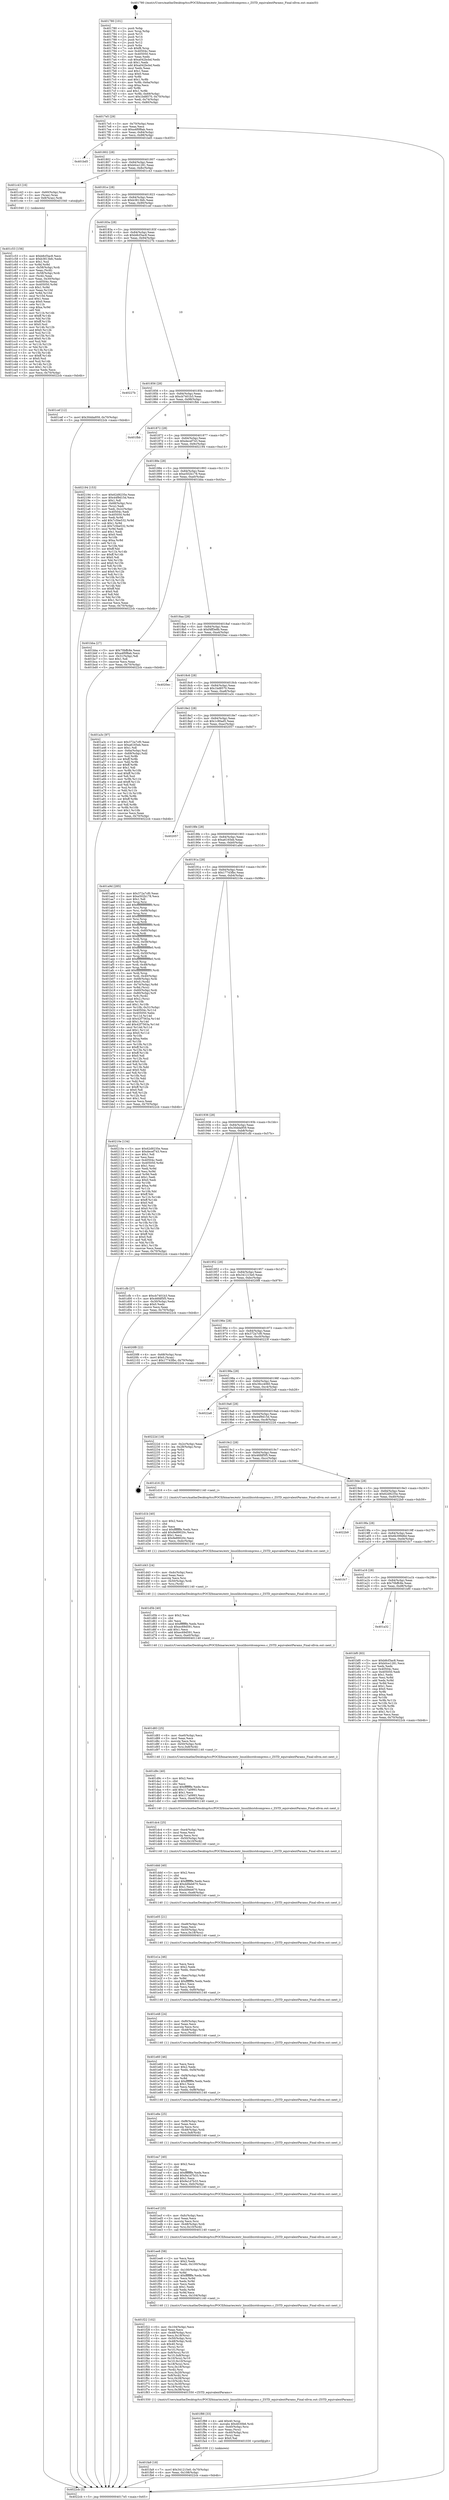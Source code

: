 digraph "0x401780" {
  label = "0x401780 (/mnt/c/Users/mathe/Desktop/tcc/POCII/binaries/extr_linuxlibzstdcompress.c_ZSTD_equivalentParams_Final-ollvm.out::main(0))"
  labelloc = "t"
  node[shape=record]

  Entry [label="",width=0.3,height=0.3,shape=circle,fillcolor=black,style=filled]
  "0x4017e5" [label="{
     0x4017e5 [29]\l
     | [instrs]\l
     &nbsp;&nbsp;0x4017e5 \<+3\>: mov -0x70(%rbp),%eax\l
     &nbsp;&nbsp;0x4017e8 \<+2\>: mov %eax,%ecx\l
     &nbsp;&nbsp;0x4017ea \<+6\>: sub $0xa4f0f8ab,%ecx\l
     &nbsp;&nbsp;0x4017f0 \<+6\>: mov %eax,-0x84(%rbp)\l
     &nbsp;&nbsp;0x4017f6 \<+6\>: mov %ecx,-0x88(%rbp)\l
     &nbsp;&nbsp;0x4017fc \<+6\>: je 0000000000401bd5 \<main+0x455\>\l
  }"]
  "0x401bd5" [label="{
     0x401bd5\l
  }", style=dashed]
  "0x401802" [label="{
     0x401802 [28]\l
     | [instrs]\l
     &nbsp;&nbsp;0x401802 \<+5\>: jmp 0000000000401807 \<main+0x87\>\l
     &nbsp;&nbsp;0x401807 \<+6\>: mov -0x84(%rbp),%eax\l
     &nbsp;&nbsp;0x40180d \<+5\>: sub $0xb0ce1281,%eax\l
     &nbsp;&nbsp;0x401812 \<+6\>: mov %eax,-0x8c(%rbp)\l
     &nbsp;&nbsp;0x401818 \<+6\>: je 0000000000401c43 \<main+0x4c3\>\l
  }"]
  Exit [label="",width=0.3,height=0.3,shape=circle,fillcolor=black,style=filled,peripheries=2]
  "0x401c43" [label="{
     0x401c43 [16]\l
     | [instrs]\l
     &nbsp;&nbsp;0x401c43 \<+4\>: mov -0x60(%rbp),%rax\l
     &nbsp;&nbsp;0x401c47 \<+3\>: mov (%rax),%rax\l
     &nbsp;&nbsp;0x401c4a \<+4\>: mov 0x8(%rax),%rdi\l
     &nbsp;&nbsp;0x401c4e \<+5\>: call 0000000000401040 \<atoi@plt\>\l
     | [calls]\l
     &nbsp;&nbsp;0x401040 \{1\} (unknown)\l
  }"]
  "0x40181e" [label="{
     0x40181e [28]\l
     | [instrs]\l
     &nbsp;&nbsp;0x40181e \<+5\>: jmp 0000000000401823 \<main+0xa3\>\l
     &nbsp;&nbsp;0x401823 \<+6\>: mov -0x84(%rbp),%eax\l
     &nbsp;&nbsp;0x401829 \<+5\>: sub $0xb3813bfc,%eax\l
     &nbsp;&nbsp;0x40182e \<+6\>: mov %eax,-0x90(%rbp)\l
     &nbsp;&nbsp;0x401834 \<+6\>: je 0000000000401cef \<main+0x56f\>\l
  }"]
  "0x401fa9" [label="{
     0x401fa9 [18]\l
     | [instrs]\l
     &nbsp;&nbsp;0x401fa9 \<+7\>: movl $0x341215e0,-0x70(%rbp)\l
     &nbsp;&nbsp;0x401fb0 \<+6\>: mov %eax,-0x108(%rbp)\l
     &nbsp;&nbsp;0x401fb6 \<+5\>: jmp 00000000004022cb \<main+0xb4b\>\l
  }"]
  "0x401cef" [label="{
     0x401cef [12]\l
     | [instrs]\l
     &nbsp;&nbsp;0x401cef \<+7\>: movl $0x30dda959,-0x70(%rbp)\l
     &nbsp;&nbsp;0x401cf6 \<+5\>: jmp 00000000004022cb \<main+0xb4b\>\l
  }"]
  "0x40183a" [label="{
     0x40183a [28]\l
     | [instrs]\l
     &nbsp;&nbsp;0x40183a \<+5\>: jmp 000000000040183f \<main+0xbf\>\l
     &nbsp;&nbsp;0x40183f \<+6\>: mov -0x84(%rbp),%eax\l
     &nbsp;&nbsp;0x401845 \<+5\>: sub $0xb8cf3ac8,%eax\l
     &nbsp;&nbsp;0x40184a \<+6\>: mov %eax,-0x94(%rbp)\l
     &nbsp;&nbsp;0x401850 \<+6\>: je 000000000040227b \<main+0xafb\>\l
  }"]
  "0x401f88" [label="{
     0x401f88 [33]\l
     | [instrs]\l
     &nbsp;&nbsp;0x401f88 \<+4\>: add $0x40,%rsp\l
     &nbsp;&nbsp;0x401f8c \<+10\>: movabs $0x4030b6,%rdi\l
     &nbsp;&nbsp;0x401f96 \<+4\>: mov -0x40(%rbp),%rsi\l
     &nbsp;&nbsp;0x401f9a \<+2\>: mov %eax,(%rsi)\l
     &nbsp;&nbsp;0x401f9c \<+4\>: mov -0x40(%rbp),%rsi\l
     &nbsp;&nbsp;0x401fa0 \<+2\>: mov (%rsi),%esi\l
     &nbsp;&nbsp;0x401fa2 \<+2\>: mov $0x0,%al\l
     &nbsp;&nbsp;0x401fa4 \<+5\>: call 0000000000401030 \<printf@plt\>\l
     | [calls]\l
     &nbsp;&nbsp;0x401030 \{1\} (unknown)\l
  }"]
  "0x40227b" [label="{
     0x40227b\l
  }", style=dashed]
  "0x401856" [label="{
     0x401856 [28]\l
     | [instrs]\l
     &nbsp;&nbsp;0x401856 \<+5\>: jmp 000000000040185b \<main+0xdb\>\l
     &nbsp;&nbsp;0x40185b \<+6\>: mov -0x84(%rbp),%eax\l
     &nbsp;&nbsp;0x401861 \<+5\>: sub $0xcb7401b3,%eax\l
     &nbsp;&nbsp;0x401866 \<+6\>: mov %eax,-0x98(%rbp)\l
     &nbsp;&nbsp;0x40186c \<+6\>: je 0000000000401fbb \<main+0x83b\>\l
  }"]
  "0x401f22" [label="{
     0x401f22 [102]\l
     | [instrs]\l
     &nbsp;&nbsp;0x401f22 \<+6\>: mov -0x104(%rbp),%ecx\l
     &nbsp;&nbsp;0x401f28 \<+3\>: imul %eax,%ecx\l
     &nbsp;&nbsp;0x401f2b \<+4\>: mov -0x48(%rbp),%rsi\l
     &nbsp;&nbsp;0x401f2f \<+3\>: mov %ecx,0x18(%rsi)\l
     &nbsp;&nbsp;0x401f32 \<+4\>: mov -0x50(%rbp),%rsi\l
     &nbsp;&nbsp;0x401f36 \<+4\>: mov -0x48(%rbp),%rdi\l
     &nbsp;&nbsp;0x401f3a \<+4\>: sub $0x40,%rsp\l
     &nbsp;&nbsp;0x401f3e \<+3\>: mov (%rsi),%r10\l
     &nbsp;&nbsp;0x401f41 \<+4\>: mov %r10,(%rsp)\l
     &nbsp;&nbsp;0x401f45 \<+4\>: mov 0x8(%rsi),%r10\l
     &nbsp;&nbsp;0x401f49 \<+5\>: mov %r10,0x8(%rsp)\l
     &nbsp;&nbsp;0x401f4e \<+4\>: mov 0x10(%rsi),%r10\l
     &nbsp;&nbsp;0x401f52 \<+5\>: mov %r10,0x10(%rsp)\l
     &nbsp;&nbsp;0x401f57 \<+4\>: mov 0x18(%rsi),%rsi\l
     &nbsp;&nbsp;0x401f5b \<+5\>: mov %rsi,0x18(%rsp)\l
     &nbsp;&nbsp;0x401f60 \<+3\>: mov (%rdi),%rsi\l
     &nbsp;&nbsp;0x401f63 \<+5\>: mov %rsi,0x20(%rsp)\l
     &nbsp;&nbsp;0x401f68 \<+4\>: mov 0x8(%rdi),%rsi\l
     &nbsp;&nbsp;0x401f6c \<+5\>: mov %rsi,0x28(%rsp)\l
     &nbsp;&nbsp;0x401f71 \<+4\>: mov 0x10(%rdi),%rsi\l
     &nbsp;&nbsp;0x401f75 \<+5\>: mov %rsi,0x30(%rsp)\l
     &nbsp;&nbsp;0x401f7a \<+4\>: mov 0x18(%rdi),%rsi\l
     &nbsp;&nbsp;0x401f7e \<+5\>: mov %rsi,0x38(%rsp)\l
     &nbsp;&nbsp;0x401f83 \<+5\>: call 0000000000401550 \<ZSTD_equivalentParams\>\l
     | [calls]\l
     &nbsp;&nbsp;0x401550 \{1\} (/mnt/c/Users/mathe/Desktop/tcc/POCII/binaries/extr_linuxlibzstdcompress.c_ZSTD_equivalentParams_Final-ollvm.out::ZSTD_equivalentParams)\l
  }"]
  "0x401fbb" [label="{
     0x401fbb\l
  }", style=dashed]
  "0x401872" [label="{
     0x401872 [28]\l
     | [instrs]\l
     &nbsp;&nbsp;0x401872 \<+5\>: jmp 0000000000401877 \<main+0xf7\>\l
     &nbsp;&nbsp;0x401877 \<+6\>: mov -0x84(%rbp),%eax\l
     &nbsp;&nbsp;0x40187d \<+5\>: sub $0xdecef743,%eax\l
     &nbsp;&nbsp;0x401882 \<+6\>: mov %eax,-0x9c(%rbp)\l
     &nbsp;&nbsp;0x401888 \<+6\>: je 0000000000402194 \<main+0xa14\>\l
  }"]
  "0x401ee8" [label="{
     0x401ee8 [58]\l
     | [instrs]\l
     &nbsp;&nbsp;0x401ee8 \<+2\>: xor %ecx,%ecx\l
     &nbsp;&nbsp;0x401eea \<+5\>: mov $0x2,%edx\l
     &nbsp;&nbsp;0x401eef \<+6\>: mov %edx,-0x100(%rbp)\l
     &nbsp;&nbsp;0x401ef5 \<+1\>: cltd\l
     &nbsp;&nbsp;0x401ef6 \<+7\>: mov -0x100(%rbp),%r8d\l
     &nbsp;&nbsp;0x401efd \<+3\>: idiv %r8d\l
     &nbsp;&nbsp;0x401f00 \<+6\>: imul $0xfffffffe,%edx,%edx\l
     &nbsp;&nbsp;0x401f06 \<+3\>: mov %ecx,%r9d\l
     &nbsp;&nbsp;0x401f09 \<+3\>: sub %edx,%r9d\l
     &nbsp;&nbsp;0x401f0c \<+2\>: mov %ecx,%edx\l
     &nbsp;&nbsp;0x401f0e \<+3\>: sub $0x1,%edx\l
     &nbsp;&nbsp;0x401f11 \<+3\>: add %edx,%r9d\l
     &nbsp;&nbsp;0x401f14 \<+3\>: sub %r9d,%ecx\l
     &nbsp;&nbsp;0x401f17 \<+6\>: mov %ecx,-0x104(%rbp)\l
     &nbsp;&nbsp;0x401f1d \<+5\>: call 0000000000401140 \<next_i\>\l
     | [calls]\l
     &nbsp;&nbsp;0x401140 \{1\} (/mnt/c/Users/mathe/Desktop/tcc/POCII/binaries/extr_linuxlibzstdcompress.c_ZSTD_equivalentParams_Final-ollvm.out::next_i)\l
  }"]
  "0x402194" [label="{
     0x402194 [153]\l
     | [instrs]\l
     &nbsp;&nbsp;0x402194 \<+5\>: mov $0x62d9235e,%eax\l
     &nbsp;&nbsp;0x402199 \<+5\>: mov $0x44f9d15d,%ecx\l
     &nbsp;&nbsp;0x40219e \<+2\>: mov $0x1,%dl\l
     &nbsp;&nbsp;0x4021a0 \<+4\>: mov -0x68(%rbp),%rsi\l
     &nbsp;&nbsp;0x4021a4 \<+2\>: mov (%rsi),%edi\l
     &nbsp;&nbsp;0x4021a6 \<+3\>: mov %edi,-0x2c(%rbp)\l
     &nbsp;&nbsp;0x4021a9 \<+7\>: mov 0x40504c,%edi\l
     &nbsp;&nbsp;0x4021b0 \<+8\>: mov 0x405050,%r8d\l
     &nbsp;&nbsp;0x4021b8 \<+3\>: mov %edi,%r9d\l
     &nbsp;&nbsp;0x4021bb \<+7\>: add $0x7c5be532,%r9d\l
     &nbsp;&nbsp;0x4021c2 \<+4\>: sub $0x1,%r9d\l
     &nbsp;&nbsp;0x4021c6 \<+7\>: sub $0x7c5be532,%r9d\l
     &nbsp;&nbsp;0x4021cd \<+4\>: imul %r9d,%edi\l
     &nbsp;&nbsp;0x4021d1 \<+3\>: and $0x1,%edi\l
     &nbsp;&nbsp;0x4021d4 \<+3\>: cmp $0x0,%edi\l
     &nbsp;&nbsp;0x4021d7 \<+4\>: sete %r10b\l
     &nbsp;&nbsp;0x4021db \<+4\>: cmp $0xa,%r8d\l
     &nbsp;&nbsp;0x4021df \<+4\>: setl %r11b\l
     &nbsp;&nbsp;0x4021e3 \<+3\>: mov %r10b,%bl\l
     &nbsp;&nbsp;0x4021e6 \<+3\>: xor $0xff,%bl\l
     &nbsp;&nbsp;0x4021e9 \<+3\>: mov %r11b,%r14b\l
     &nbsp;&nbsp;0x4021ec \<+4\>: xor $0xff,%r14b\l
     &nbsp;&nbsp;0x4021f0 \<+3\>: xor $0x0,%dl\l
     &nbsp;&nbsp;0x4021f3 \<+3\>: mov %bl,%r15b\l
     &nbsp;&nbsp;0x4021f6 \<+4\>: and $0x0,%r15b\l
     &nbsp;&nbsp;0x4021fa \<+3\>: and %dl,%r10b\l
     &nbsp;&nbsp;0x4021fd \<+3\>: mov %r14b,%r12b\l
     &nbsp;&nbsp;0x402200 \<+4\>: and $0x0,%r12b\l
     &nbsp;&nbsp;0x402204 \<+3\>: and %dl,%r11b\l
     &nbsp;&nbsp;0x402207 \<+3\>: or %r10b,%r15b\l
     &nbsp;&nbsp;0x40220a \<+3\>: or %r11b,%r12b\l
     &nbsp;&nbsp;0x40220d \<+3\>: xor %r12b,%r15b\l
     &nbsp;&nbsp;0x402210 \<+3\>: or %r14b,%bl\l
     &nbsp;&nbsp;0x402213 \<+3\>: xor $0xff,%bl\l
     &nbsp;&nbsp;0x402216 \<+3\>: or $0x0,%dl\l
     &nbsp;&nbsp;0x402219 \<+2\>: and %dl,%bl\l
     &nbsp;&nbsp;0x40221b \<+3\>: or %bl,%r15b\l
     &nbsp;&nbsp;0x40221e \<+4\>: test $0x1,%r15b\l
     &nbsp;&nbsp;0x402222 \<+3\>: cmovne %ecx,%eax\l
     &nbsp;&nbsp;0x402225 \<+3\>: mov %eax,-0x70(%rbp)\l
     &nbsp;&nbsp;0x402228 \<+5\>: jmp 00000000004022cb \<main+0xb4b\>\l
  }"]
  "0x40188e" [label="{
     0x40188e [28]\l
     | [instrs]\l
     &nbsp;&nbsp;0x40188e \<+5\>: jmp 0000000000401893 \<main+0x113\>\l
     &nbsp;&nbsp;0x401893 \<+6\>: mov -0x84(%rbp),%eax\l
     &nbsp;&nbsp;0x401899 \<+5\>: sub $0xe502b178,%eax\l
     &nbsp;&nbsp;0x40189e \<+6\>: mov %eax,-0xa0(%rbp)\l
     &nbsp;&nbsp;0x4018a4 \<+6\>: je 0000000000401bba \<main+0x43a\>\l
  }"]
  "0x401ecf" [label="{
     0x401ecf [25]\l
     | [instrs]\l
     &nbsp;&nbsp;0x401ecf \<+6\>: mov -0xfc(%rbp),%ecx\l
     &nbsp;&nbsp;0x401ed5 \<+3\>: imul %eax,%ecx\l
     &nbsp;&nbsp;0x401ed8 \<+3\>: movslq %ecx,%rsi\l
     &nbsp;&nbsp;0x401edb \<+4\>: mov -0x48(%rbp),%rdi\l
     &nbsp;&nbsp;0x401edf \<+4\>: mov %rsi,0x10(%rdi)\l
     &nbsp;&nbsp;0x401ee3 \<+5\>: call 0000000000401140 \<next_i\>\l
     | [calls]\l
     &nbsp;&nbsp;0x401140 \{1\} (/mnt/c/Users/mathe/Desktop/tcc/POCII/binaries/extr_linuxlibzstdcompress.c_ZSTD_equivalentParams_Final-ollvm.out::next_i)\l
  }"]
  "0x401bba" [label="{
     0x401bba [27]\l
     | [instrs]\l
     &nbsp;&nbsp;0x401bba \<+5\>: mov $0x70bffc8e,%eax\l
     &nbsp;&nbsp;0x401bbf \<+5\>: mov $0xa4f0f8ab,%ecx\l
     &nbsp;&nbsp;0x401bc4 \<+3\>: mov -0x31(%rbp),%dl\l
     &nbsp;&nbsp;0x401bc7 \<+3\>: test $0x1,%dl\l
     &nbsp;&nbsp;0x401bca \<+3\>: cmovne %ecx,%eax\l
     &nbsp;&nbsp;0x401bcd \<+3\>: mov %eax,-0x70(%rbp)\l
     &nbsp;&nbsp;0x401bd0 \<+5\>: jmp 00000000004022cb \<main+0xb4b\>\l
  }"]
  "0x4018aa" [label="{
     0x4018aa [28]\l
     | [instrs]\l
     &nbsp;&nbsp;0x4018aa \<+5\>: jmp 00000000004018af \<main+0x12f\>\l
     &nbsp;&nbsp;0x4018af \<+6\>: mov -0x84(%rbp),%eax\l
     &nbsp;&nbsp;0x4018b5 \<+5\>: sub $0xf4ff3e8b,%eax\l
     &nbsp;&nbsp;0x4018ba \<+6\>: mov %eax,-0xa4(%rbp)\l
     &nbsp;&nbsp;0x4018c0 \<+6\>: je 00000000004020ec \<main+0x96c\>\l
  }"]
  "0x401ea7" [label="{
     0x401ea7 [40]\l
     | [instrs]\l
     &nbsp;&nbsp;0x401ea7 \<+5\>: mov $0x2,%ecx\l
     &nbsp;&nbsp;0x401eac \<+1\>: cltd\l
     &nbsp;&nbsp;0x401ead \<+2\>: idiv %ecx\l
     &nbsp;&nbsp;0x401eaf \<+6\>: imul $0xfffffffe,%edx,%ecx\l
     &nbsp;&nbsp;0x401eb5 \<+6\>: add $0x9a1d7b33,%ecx\l
     &nbsp;&nbsp;0x401ebb \<+3\>: add $0x1,%ecx\l
     &nbsp;&nbsp;0x401ebe \<+6\>: sub $0x9a1d7b33,%ecx\l
     &nbsp;&nbsp;0x401ec4 \<+6\>: mov %ecx,-0xfc(%rbp)\l
     &nbsp;&nbsp;0x401eca \<+5\>: call 0000000000401140 \<next_i\>\l
     | [calls]\l
     &nbsp;&nbsp;0x401140 \{1\} (/mnt/c/Users/mathe/Desktop/tcc/POCII/binaries/extr_linuxlibzstdcompress.c_ZSTD_equivalentParams_Final-ollvm.out::next_i)\l
  }"]
  "0x4020ec" [label="{
     0x4020ec\l
  }", style=dashed]
  "0x4018c6" [label="{
     0x4018c6 [28]\l
     | [instrs]\l
     &nbsp;&nbsp;0x4018c6 \<+5\>: jmp 00000000004018cb \<main+0x14b\>\l
     &nbsp;&nbsp;0x4018cb \<+6\>: mov -0x84(%rbp),%eax\l
     &nbsp;&nbsp;0x4018d1 \<+5\>: sub $0x1bd8570,%eax\l
     &nbsp;&nbsp;0x4018d6 \<+6\>: mov %eax,-0xa8(%rbp)\l
     &nbsp;&nbsp;0x4018dc \<+6\>: je 0000000000401a3c \<main+0x2bc\>\l
  }"]
  "0x401e8e" [label="{
     0x401e8e [25]\l
     | [instrs]\l
     &nbsp;&nbsp;0x401e8e \<+6\>: mov -0xf8(%rbp),%ecx\l
     &nbsp;&nbsp;0x401e94 \<+3\>: imul %eax,%ecx\l
     &nbsp;&nbsp;0x401e97 \<+3\>: movslq %ecx,%rsi\l
     &nbsp;&nbsp;0x401e9a \<+4\>: mov -0x48(%rbp),%rdi\l
     &nbsp;&nbsp;0x401e9e \<+4\>: mov %rsi,0x8(%rdi)\l
     &nbsp;&nbsp;0x401ea2 \<+5\>: call 0000000000401140 \<next_i\>\l
     | [calls]\l
     &nbsp;&nbsp;0x401140 \{1\} (/mnt/c/Users/mathe/Desktop/tcc/POCII/binaries/extr_linuxlibzstdcompress.c_ZSTD_equivalentParams_Final-ollvm.out::next_i)\l
  }"]
  "0x401a3c" [label="{
     0x401a3c [97]\l
     | [instrs]\l
     &nbsp;&nbsp;0x401a3c \<+5\>: mov $0x372a7cf0,%eax\l
     &nbsp;&nbsp;0x401a41 \<+5\>: mov $0xa6165eb,%ecx\l
     &nbsp;&nbsp;0x401a46 \<+2\>: mov $0x1,%dl\l
     &nbsp;&nbsp;0x401a48 \<+4\>: mov -0x6a(%rbp),%sil\l
     &nbsp;&nbsp;0x401a4c \<+4\>: mov -0x69(%rbp),%dil\l
     &nbsp;&nbsp;0x401a50 \<+3\>: mov %sil,%r8b\l
     &nbsp;&nbsp;0x401a53 \<+4\>: xor $0xff,%r8b\l
     &nbsp;&nbsp;0x401a57 \<+3\>: mov %dil,%r9b\l
     &nbsp;&nbsp;0x401a5a \<+4\>: xor $0xff,%r9b\l
     &nbsp;&nbsp;0x401a5e \<+3\>: xor $0x1,%dl\l
     &nbsp;&nbsp;0x401a61 \<+3\>: mov %r8b,%r10b\l
     &nbsp;&nbsp;0x401a64 \<+4\>: and $0xff,%r10b\l
     &nbsp;&nbsp;0x401a68 \<+3\>: and %dl,%sil\l
     &nbsp;&nbsp;0x401a6b \<+3\>: mov %r9b,%r11b\l
     &nbsp;&nbsp;0x401a6e \<+4\>: and $0xff,%r11b\l
     &nbsp;&nbsp;0x401a72 \<+3\>: and %dl,%dil\l
     &nbsp;&nbsp;0x401a75 \<+3\>: or %sil,%r10b\l
     &nbsp;&nbsp;0x401a78 \<+3\>: or %dil,%r11b\l
     &nbsp;&nbsp;0x401a7b \<+3\>: xor %r11b,%r10b\l
     &nbsp;&nbsp;0x401a7e \<+3\>: or %r9b,%r8b\l
     &nbsp;&nbsp;0x401a81 \<+4\>: xor $0xff,%r8b\l
     &nbsp;&nbsp;0x401a85 \<+3\>: or $0x1,%dl\l
     &nbsp;&nbsp;0x401a88 \<+3\>: and %dl,%r8b\l
     &nbsp;&nbsp;0x401a8b \<+3\>: or %r8b,%r10b\l
     &nbsp;&nbsp;0x401a8e \<+4\>: test $0x1,%r10b\l
     &nbsp;&nbsp;0x401a92 \<+3\>: cmovne %ecx,%eax\l
     &nbsp;&nbsp;0x401a95 \<+3\>: mov %eax,-0x70(%rbp)\l
     &nbsp;&nbsp;0x401a98 \<+5\>: jmp 00000000004022cb \<main+0xb4b\>\l
  }"]
  "0x4018e2" [label="{
     0x4018e2 [28]\l
     | [instrs]\l
     &nbsp;&nbsp;0x4018e2 \<+5\>: jmp 00000000004018e7 \<main+0x167\>\l
     &nbsp;&nbsp;0x4018e7 \<+6\>: mov -0x84(%rbp),%eax\l
     &nbsp;&nbsp;0x4018ed \<+5\>: sub $0x1c90ad5,%eax\l
     &nbsp;&nbsp;0x4018f2 \<+6\>: mov %eax,-0xac(%rbp)\l
     &nbsp;&nbsp;0x4018f8 \<+6\>: je 0000000000402057 \<main+0x8d7\>\l
  }"]
  "0x4022cb" [label="{
     0x4022cb [5]\l
     | [instrs]\l
     &nbsp;&nbsp;0x4022cb \<+5\>: jmp 00000000004017e5 \<main+0x65\>\l
  }"]
  "0x401780" [label="{
     0x401780 [101]\l
     | [instrs]\l
     &nbsp;&nbsp;0x401780 \<+1\>: push %rbp\l
     &nbsp;&nbsp;0x401781 \<+3\>: mov %rsp,%rbp\l
     &nbsp;&nbsp;0x401784 \<+2\>: push %r15\l
     &nbsp;&nbsp;0x401786 \<+2\>: push %r14\l
     &nbsp;&nbsp;0x401788 \<+2\>: push %r13\l
     &nbsp;&nbsp;0x40178a \<+2\>: push %r12\l
     &nbsp;&nbsp;0x40178c \<+1\>: push %rbx\l
     &nbsp;&nbsp;0x40178d \<+7\>: sub $0xf8,%rsp\l
     &nbsp;&nbsp;0x401794 \<+7\>: mov 0x40504c,%eax\l
     &nbsp;&nbsp;0x40179b \<+7\>: mov 0x405050,%ecx\l
     &nbsp;&nbsp;0x4017a2 \<+2\>: mov %eax,%edx\l
     &nbsp;&nbsp;0x4017a4 \<+6\>: sub $0xa042bcbd,%edx\l
     &nbsp;&nbsp;0x4017aa \<+3\>: sub $0x1,%edx\l
     &nbsp;&nbsp;0x4017ad \<+6\>: add $0xa042bcbd,%edx\l
     &nbsp;&nbsp;0x4017b3 \<+3\>: imul %edx,%eax\l
     &nbsp;&nbsp;0x4017b6 \<+3\>: and $0x1,%eax\l
     &nbsp;&nbsp;0x4017b9 \<+3\>: cmp $0x0,%eax\l
     &nbsp;&nbsp;0x4017bc \<+4\>: sete %r8b\l
     &nbsp;&nbsp;0x4017c0 \<+4\>: and $0x1,%r8b\l
     &nbsp;&nbsp;0x4017c4 \<+4\>: mov %r8b,-0x6a(%rbp)\l
     &nbsp;&nbsp;0x4017c8 \<+3\>: cmp $0xa,%ecx\l
     &nbsp;&nbsp;0x4017cb \<+4\>: setl %r8b\l
     &nbsp;&nbsp;0x4017cf \<+4\>: and $0x1,%r8b\l
     &nbsp;&nbsp;0x4017d3 \<+4\>: mov %r8b,-0x69(%rbp)\l
     &nbsp;&nbsp;0x4017d7 \<+7\>: movl $0x1bd8570,-0x70(%rbp)\l
     &nbsp;&nbsp;0x4017de \<+3\>: mov %edi,-0x74(%rbp)\l
     &nbsp;&nbsp;0x4017e1 \<+4\>: mov %rsi,-0x80(%rbp)\l
  }"]
  "0x401e60" [label="{
     0x401e60 [46]\l
     | [instrs]\l
     &nbsp;&nbsp;0x401e60 \<+2\>: xor %ecx,%ecx\l
     &nbsp;&nbsp;0x401e62 \<+5\>: mov $0x2,%edx\l
     &nbsp;&nbsp;0x401e67 \<+6\>: mov %edx,-0xf4(%rbp)\l
     &nbsp;&nbsp;0x401e6d \<+1\>: cltd\l
     &nbsp;&nbsp;0x401e6e \<+7\>: mov -0xf4(%rbp),%r8d\l
     &nbsp;&nbsp;0x401e75 \<+3\>: idiv %r8d\l
     &nbsp;&nbsp;0x401e78 \<+6\>: imul $0xfffffffe,%edx,%edx\l
     &nbsp;&nbsp;0x401e7e \<+3\>: sub $0x1,%ecx\l
     &nbsp;&nbsp;0x401e81 \<+2\>: sub %ecx,%edx\l
     &nbsp;&nbsp;0x401e83 \<+6\>: mov %edx,-0xf8(%rbp)\l
     &nbsp;&nbsp;0x401e89 \<+5\>: call 0000000000401140 \<next_i\>\l
     | [calls]\l
     &nbsp;&nbsp;0x401140 \{1\} (/mnt/c/Users/mathe/Desktop/tcc/POCII/binaries/extr_linuxlibzstdcompress.c_ZSTD_equivalentParams_Final-ollvm.out::next_i)\l
  }"]
  "0x402057" [label="{
     0x402057\l
  }", style=dashed]
  "0x4018fe" [label="{
     0x4018fe [28]\l
     | [instrs]\l
     &nbsp;&nbsp;0x4018fe \<+5\>: jmp 0000000000401903 \<main+0x183\>\l
     &nbsp;&nbsp;0x401903 \<+6\>: mov -0x84(%rbp),%eax\l
     &nbsp;&nbsp;0x401909 \<+5\>: sub $0xa6165eb,%eax\l
     &nbsp;&nbsp;0x40190e \<+6\>: mov %eax,-0xb0(%rbp)\l
     &nbsp;&nbsp;0x401914 \<+6\>: je 0000000000401a9d \<main+0x31d\>\l
  }"]
  "0x401e48" [label="{
     0x401e48 [24]\l
     | [instrs]\l
     &nbsp;&nbsp;0x401e48 \<+6\>: mov -0xf0(%rbp),%ecx\l
     &nbsp;&nbsp;0x401e4e \<+3\>: imul %eax,%ecx\l
     &nbsp;&nbsp;0x401e51 \<+3\>: movslq %ecx,%rsi\l
     &nbsp;&nbsp;0x401e54 \<+4\>: mov -0x48(%rbp),%rdi\l
     &nbsp;&nbsp;0x401e58 \<+3\>: mov %rsi,(%rdi)\l
     &nbsp;&nbsp;0x401e5b \<+5\>: call 0000000000401140 \<next_i\>\l
     | [calls]\l
     &nbsp;&nbsp;0x401140 \{1\} (/mnt/c/Users/mathe/Desktop/tcc/POCII/binaries/extr_linuxlibzstdcompress.c_ZSTD_equivalentParams_Final-ollvm.out::next_i)\l
  }"]
  "0x401a9d" [label="{
     0x401a9d [285]\l
     | [instrs]\l
     &nbsp;&nbsp;0x401a9d \<+5\>: mov $0x372a7cf0,%eax\l
     &nbsp;&nbsp;0x401aa2 \<+5\>: mov $0xe502b178,%ecx\l
     &nbsp;&nbsp;0x401aa7 \<+2\>: mov $0x1,%dl\l
     &nbsp;&nbsp;0x401aa9 \<+3\>: mov %rsp,%rsi\l
     &nbsp;&nbsp;0x401aac \<+4\>: add $0xfffffffffffffff0,%rsi\l
     &nbsp;&nbsp;0x401ab0 \<+3\>: mov %rsi,%rsp\l
     &nbsp;&nbsp;0x401ab3 \<+4\>: mov %rsi,-0x68(%rbp)\l
     &nbsp;&nbsp;0x401ab7 \<+3\>: mov %rsp,%rsi\l
     &nbsp;&nbsp;0x401aba \<+4\>: add $0xfffffffffffffff0,%rsi\l
     &nbsp;&nbsp;0x401abe \<+3\>: mov %rsi,%rsp\l
     &nbsp;&nbsp;0x401ac1 \<+3\>: mov %rsp,%rdi\l
     &nbsp;&nbsp;0x401ac4 \<+4\>: add $0xfffffffffffffff0,%rdi\l
     &nbsp;&nbsp;0x401ac8 \<+3\>: mov %rdi,%rsp\l
     &nbsp;&nbsp;0x401acb \<+4\>: mov %rdi,-0x60(%rbp)\l
     &nbsp;&nbsp;0x401acf \<+3\>: mov %rsp,%rdi\l
     &nbsp;&nbsp;0x401ad2 \<+4\>: add $0xfffffffffffffff0,%rdi\l
     &nbsp;&nbsp;0x401ad6 \<+3\>: mov %rdi,%rsp\l
     &nbsp;&nbsp;0x401ad9 \<+4\>: mov %rdi,-0x58(%rbp)\l
     &nbsp;&nbsp;0x401add \<+3\>: mov %rsp,%rdi\l
     &nbsp;&nbsp;0x401ae0 \<+4\>: add $0xffffffffffffffe0,%rdi\l
     &nbsp;&nbsp;0x401ae4 \<+3\>: mov %rdi,%rsp\l
     &nbsp;&nbsp;0x401ae7 \<+4\>: mov %rdi,-0x50(%rbp)\l
     &nbsp;&nbsp;0x401aeb \<+3\>: mov %rsp,%rdi\l
     &nbsp;&nbsp;0x401aee \<+4\>: add $0xffffffffffffffe0,%rdi\l
     &nbsp;&nbsp;0x401af2 \<+3\>: mov %rdi,%rsp\l
     &nbsp;&nbsp;0x401af5 \<+4\>: mov %rdi,-0x48(%rbp)\l
     &nbsp;&nbsp;0x401af9 \<+3\>: mov %rsp,%rdi\l
     &nbsp;&nbsp;0x401afc \<+4\>: add $0xfffffffffffffff0,%rdi\l
     &nbsp;&nbsp;0x401b00 \<+3\>: mov %rdi,%rsp\l
     &nbsp;&nbsp;0x401b03 \<+4\>: mov %rdi,-0x40(%rbp)\l
     &nbsp;&nbsp;0x401b07 \<+4\>: mov -0x68(%rbp),%rdi\l
     &nbsp;&nbsp;0x401b0b \<+6\>: movl $0x0,(%rdi)\l
     &nbsp;&nbsp;0x401b11 \<+4\>: mov -0x74(%rbp),%r8d\l
     &nbsp;&nbsp;0x401b15 \<+3\>: mov %r8d,(%rsi)\l
     &nbsp;&nbsp;0x401b18 \<+4\>: mov -0x60(%rbp),%rdi\l
     &nbsp;&nbsp;0x401b1c \<+4\>: mov -0x80(%rbp),%r9\l
     &nbsp;&nbsp;0x401b20 \<+3\>: mov %r9,(%rdi)\l
     &nbsp;&nbsp;0x401b23 \<+3\>: cmpl $0x2,(%rsi)\l
     &nbsp;&nbsp;0x401b26 \<+4\>: setne %r10b\l
     &nbsp;&nbsp;0x401b2a \<+4\>: and $0x1,%r10b\l
     &nbsp;&nbsp;0x401b2e \<+4\>: mov %r10b,-0x31(%rbp)\l
     &nbsp;&nbsp;0x401b32 \<+8\>: mov 0x40504c,%r11d\l
     &nbsp;&nbsp;0x401b3a \<+7\>: mov 0x405050,%ebx\l
     &nbsp;&nbsp;0x401b41 \<+3\>: mov %r11d,%r14d\l
     &nbsp;&nbsp;0x401b44 \<+7\>: sub $0x42f7563a,%r14d\l
     &nbsp;&nbsp;0x401b4b \<+4\>: sub $0x1,%r14d\l
     &nbsp;&nbsp;0x401b4f \<+7\>: add $0x42f7563a,%r14d\l
     &nbsp;&nbsp;0x401b56 \<+4\>: imul %r14d,%r11d\l
     &nbsp;&nbsp;0x401b5a \<+4\>: and $0x1,%r11d\l
     &nbsp;&nbsp;0x401b5e \<+4\>: cmp $0x0,%r11d\l
     &nbsp;&nbsp;0x401b62 \<+4\>: sete %r10b\l
     &nbsp;&nbsp;0x401b66 \<+3\>: cmp $0xa,%ebx\l
     &nbsp;&nbsp;0x401b69 \<+4\>: setl %r15b\l
     &nbsp;&nbsp;0x401b6d \<+3\>: mov %r10b,%r12b\l
     &nbsp;&nbsp;0x401b70 \<+4\>: xor $0xff,%r12b\l
     &nbsp;&nbsp;0x401b74 \<+3\>: mov %r15b,%r13b\l
     &nbsp;&nbsp;0x401b77 \<+4\>: xor $0xff,%r13b\l
     &nbsp;&nbsp;0x401b7b \<+3\>: xor $0x0,%dl\l
     &nbsp;&nbsp;0x401b7e \<+3\>: mov %r12b,%sil\l
     &nbsp;&nbsp;0x401b81 \<+4\>: and $0x0,%sil\l
     &nbsp;&nbsp;0x401b85 \<+3\>: and %dl,%r10b\l
     &nbsp;&nbsp;0x401b88 \<+3\>: mov %r13b,%dil\l
     &nbsp;&nbsp;0x401b8b \<+4\>: and $0x0,%dil\l
     &nbsp;&nbsp;0x401b8f \<+3\>: and %dl,%r15b\l
     &nbsp;&nbsp;0x401b92 \<+3\>: or %r10b,%sil\l
     &nbsp;&nbsp;0x401b95 \<+3\>: or %r15b,%dil\l
     &nbsp;&nbsp;0x401b98 \<+3\>: xor %dil,%sil\l
     &nbsp;&nbsp;0x401b9b \<+3\>: or %r13b,%r12b\l
     &nbsp;&nbsp;0x401b9e \<+4\>: xor $0xff,%r12b\l
     &nbsp;&nbsp;0x401ba2 \<+3\>: or $0x0,%dl\l
     &nbsp;&nbsp;0x401ba5 \<+3\>: and %dl,%r12b\l
     &nbsp;&nbsp;0x401ba8 \<+3\>: or %r12b,%sil\l
     &nbsp;&nbsp;0x401bab \<+4\>: test $0x1,%sil\l
     &nbsp;&nbsp;0x401baf \<+3\>: cmovne %ecx,%eax\l
     &nbsp;&nbsp;0x401bb2 \<+3\>: mov %eax,-0x70(%rbp)\l
     &nbsp;&nbsp;0x401bb5 \<+5\>: jmp 00000000004022cb \<main+0xb4b\>\l
  }"]
  "0x40191a" [label="{
     0x40191a [28]\l
     | [instrs]\l
     &nbsp;&nbsp;0x40191a \<+5\>: jmp 000000000040191f \<main+0x19f\>\l
     &nbsp;&nbsp;0x40191f \<+6\>: mov -0x84(%rbp),%eax\l
     &nbsp;&nbsp;0x401925 \<+5\>: sub $0x17743fbc,%eax\l
     &nbsp;&nbsp;0x40192a \<+6\>: mov %eax,-0xb4(%rbp)\l
     &nbsp;&nbsp;0x401930 \<+6\>: je 000000000040210e \<main+0x98e\>\l
  }"]
  "0x401e1a" [label="{
     0x401e1a [46]\l
     | [instrs]\l
     &nbsp;&nbsp;0x401e1a \<+2\>: xor %ecx,%ecx\l
     &nbsp;&nbsp;0x401e1c \<+5\>: mov $0x2,%edx\l
     &nbsp;&nbsp;0x401e21 \<+6\>: mov %edx,-0xec(%rbp)\l
     &nbsp;&nbsp;0x401e27 \<+1\>: cltd\l
     &nbsp;&nbsp;0x401e28 \<+7\>: mov -0xec(%rbp),%r8d\l
     &nbsp;&nbsp;0x401e2f \<+3\>: idiv %r8d\l
     &nbsp;&nbsp;0x401e32 \<+6\>: imul $0xfffffffe,%edx,%edx\l
     &nbsp;&nbsp;0x401e38 \<+3\>: sub $0x1,%ecx\l
     &nbsp;&nbsp;0x401e3b \<+2\>: sub %ecx,%edx\l
     &nbsp;&nbsp;0x401e3d \<+6\>: mov %edx,-0xf0(%rbp)\l
     &nbsp;&nbsp;0x401e43 \<+5\>: call 0000000000401140 \<next_i\>\l
     | [calls]\l
     &nbsp;&nbsp;0x401140 \{1\} (/mnt/c/Users/mathe/Desktop/tcc/POCII/binaries/extr_linuxlibzstdcompress.c_ZSTD_equivalentParams_Final-ollvm.out::next_i)\l
  }"]
  "0x401e05" [label="{
     0x401e05 [21]\l
     | [instrs]\l
     &nbsp;&nbsp;0x401e05 \<+6\>: mov -0xe8(%rbp),%ecx\l
     &nbsp;&nbsp;0x401e0b \<+3\>: imul %eax,%ecx\l
     &nbsp;&nbsp;0x401e0e \<+4\>: mov -0x50(%rbp),%rsi\l
     &nbsp;&nbsp;0x401e12 \<+3\>: mov %ecx,0x18(%rsi)\l
     &nbsp;&nbsp;0x401e15 \<+5\>: call 0000000000401140 \<next_i\>\l
     | [calls]\l
     &nbsp;&nbsp;0x401140 \{1\} (/mnt/c/Users/mathe/Desktop/tcc/POCII/binaries/extr_linuxlibzstdcompress.c_ZSTD_equivalentParams_Final-ollvm.out::next_i)\l
  }"]
  "0x40210e" [label="{
     0x40210e [134]\l
     | [instrs]\l
     &nbsp;&nbsp;0x40210e \<+5\>: mov $0x62d9235e,%eax\l
     &nbsp;&nbsp;0x402113 \<+5\>: mov $0xdecef743,%ecx\l
     &nbsp;&nbsp;0x402118 \<+2\>: mov $0x1,%dl\l
     &nbsp;&nbsp;0x40211a \<+2\>: xor %esi,%esi\l
     &nbsp;&nbsp;0x40211c \<+7\>: mov 0x40504c,%edi\l
     &nbsp;&nbsp;0x402123 \<+8\>: mov 0x405050,%r8d\l
     &nbsp;&nbsp;0x40212b \<+3\>: sub $0x1,%esi\l
     &nbsp;&nbsp;0x40212e \<+3\>: mov %edi,%r9d\l
     &nbsp;&nbsp;0x402131 \<+3\>: add %esi,%r9d\l
     &nbsp;&nbsp;0x402134 \<+4\>: imul %r9d,%edi\l
     &nbsp;&nbsp;0x402138 \<+3\>: and $0x1,%edi\l
     &nbsp;&nbsp;0x40213b \<+3\>: cmp $0x0,%edi\l
     &nbsp;&nbsp;0x40213e \<+4\>: sete %r10b\l
     &nbsp;&nbsp;0x402142 \<+4\>: cmp $0xa,%r8d\l
     &nbsp;&nbsp;0x402146 \<+4\>: setl %r11b\l
     &nbsp;&nbsp;0x40214a \<+3\>: mov %r10b,%bl\l
     &nbsp;&nbsp;0x40214d \<+3\>: xor $0xff,%bl\l
     &nbsp;&nbsp;0x402150 \<+3\>: mov %r11b,%r14b\l
     &nbsp;&nbsp;0x402153 \<+4\>: xor $0xff,%r14b\l
     &nbsp;&nbsp;0x402157 \<+3\>: xor $0x0,%dl\l
     &nbsp;&nbsp;0x40215a \<+3\>: mov %bl,%r15b\l
     &nbsp;&nbsp;0x40215d \<+4\>: and $0x0,%r15b\l
     &nbsp;&nbsp;0x402161 \<+3\>: and %dl,%r10b\l
     &nbsp;&nbsp;0x402164 \<+3\>: mov %r14b,%r12b\l
     &nbsp;&nbsp;0x402167 \<+4\>: and $0x0,%r12b\l
     &nbsp;&nbsp;0x40216b \<+3\>: and %dl,%r11b\l
     &nbsp;&nbsp;0x40216e \<+3\>: or %r10b,%r15b\l
     &nbsp;&nbsp;0x402171 \<+3\>: or %r11b,%r12b\l
     &nbsp;&nbsp;0x402174 \<+3\>: xor %r12b,%r15b\l
     &nbsp;&nbsp;0x402177 \<+3\>: or %r14b,%bl\l
     &nbsp;&nbsp;0x40217a \<+3\>: xor $0xff,%bl\l
     &nbsp;&nbsp;0x40217d \<+3\>: or $0x0,%dl\l
     &nbsp;&nbsp;0x402180 \<+2\>: and %dl,%bl\l
     &nbsp;&nbsp;0x402182 \<+3\>: or %bl,%r15b\l
     &nbsp;&nbsp;0x402185 \<+4\>: test $0x1,%r15b\l
     &nbsp;&nbsp;0x402189 \<+3\>: cmovne %ecx,%eax\l
     &nbsp;&nbsp;0x40218c \<+3\>: mov %eax,-0x70(%rbp)\l
     &nbsp;&nbsp;0x40218f \<+5\>: jmp 00000000004022cb \<main+0xb4b\>\l
  }"]
  "0x401936" [label="{
     0x401936 [28]\l
     | [instrs]\l
     &nbsp;&nbsp;0x401936 \<+5\>: jmp 000000000040193b \<main+0x1bb\>\l
     &nbsp;&nbsp;0x40193b \<+6\>: mov -0x84(%rbp),%eax\l
     &nbsp;&nbsp;0x401941 \<+5\>: sub $0x30dda959,%eax\l
     &nbsp;&nbsp;0x401946 \<+6\>: mov %eax,-0xb8(%rbp)\l
     &nbsp;&nbsp;0x40194c \<+6\>: je 0000000000401cfb \<main+0x57b\>\l
  }"]
  "0x401ddd" [label="{
     0x401ddd [40]\l
     | [instrs]\l
     &nbsp;&nbsp;0x401ddd \<+5\>: mov $0x2,%ecx\l
     &nbsp;&nbsp;0x401de2 \<+1\>: cltd\l
     &nbsp;&nbsp;0x401de3 \<+2\>: idiv %ecx\l
     &nbsp;&nbsp;0x401de5 \<+6\>: imul $0xfffffffe,%edx,%ecx\l
     &nbsp;&nbsp;0x401deb \<+6\>: add $0xdd9eb670,%ecx\l
     &nbsp;&nbsp;0x401df1 \<+3\>: add $0x1,%ecx\l
     &nbsp;&nbsp;0x401df4 \<+6\>: sub $0xdd9eb670,%ecx\l
     &nbsp;&nbsp;0x401dfa \<+6\>: mov %ecx,-0xe8(%rbp)\l
     &nbsp;&nbsp;0x401e00 \<+5\>: call 0000000000401140 \<next_i\>\l
     | [calls]\l
     &nbsp;&nbsp;0x401140 \{1\} (/mnt/c/Users/mathe/Desktop/tcc/POCII/binaries/extr_linuxlibzstdcompress.c_ZSTD_equivalentParams_Final-ollvm.out::next_i)\l
  }"]
  "0x401cfb" [label="{
     0x401cfb [27]\l
     | [instrs]\l
     &nbsp;&nbsp;0x401cfb \<+5\>: mov $0xcb7401b3,%eax\l
     &nbsp;&nbsp;0x401d00 \<+5\>: mov $0x46fdf5f5,%ecx\l
     &nbsp;&nbsp;0x401d05 \<+3\>: mov -0x30(%rbp),%edx\l
     &nbsp;&nbsp;0x401d08 \<+3\>: cmp $0x0,%edx\l
     &nbsp;&nbsp;0x401d0b \<+3\>: cmove %ecx,%eax\l
     &nbsp;&nbsp;0x401d0e \<+3\>: mov %eax,-0x70(%rbp)\l
     &nbsp;&nbsp;0x401d11 \<+5\>: jmp 00000000004022cb \<main+0xb4b\>\l
  }"]
  "0x401952" [label="{
     0x401952 [28]\l
     | [instrs]\l
     &nbsp;&nbsp;0x401952 \<+5\>: jmp 0000000000401957 \<main+0x1d7\>\l
     &nbsp;&nbsp;0x401957 \<+6\>: mov -0x84(%rbp),%eax\l
     &nbsp;&nbsp;0x40195d \<+5\>: sub $0x341215e0,%eax\l
     &nbsp;&nbsp;0x401962 \<+6\>: mov %eax,-0xbc(%rbp)\l
     &nbsp;&nbsp;0x401968 \<+6\>: je 00000000004020f8 \<main+0x978\>\l
  }"]
  "0x401dc4" [label="{
     0x401dc4 [25]\l
     | [instrs]\l
     &nbsp;&nbsp;0x401dc4 \<+6\>: mov -0xe4(%rbp),%ecx\l
     &nbsp;&nbsp;0x401dca \<+3\>: imul %eax,%ecx\l
     &nbsp;&nbsp;0x401dcd \<+3\>: movslq %ecx,%rsi\l
     &nbsp;&nbsp;0x401dd0 \<+4\>: mov -0x50(%rbp),%rdi\l
     &nbsp;&nbsp;0x401dd4 \<+4\>: mov %rsi,0x10(%rdi)\l
     &nbsp;&nbsp;0x401dd8 \<+5\>: call 0000000000401140 \<next_i\>\l
     | [calls]\l
     &nbsp;&nbsp;0x401140 \{1\} (/mnt/c/Users/mathe/Desktop/tcc/POCII/binaries/extr_linuxlibzstdcompress.c_ZSTD_equivalentParams_Final-ollvm.out::next_i)\l
  }"]
  "0x4020f8" [label="{
     0x4020f8 [22]\l
     | [instrs]\l
     &nbsp;&nbsp;0x4020f8 \<+4\>: mov -0x68(%rbp),%rax\l
     &nbsp;&nbsp;0x4020fc \<+6\>: movl $0x0,(%rax)\l
     &nbsp;&nbsp;0x402102 \<+7\>: movl $0x17743fbc,-0x70(%rbp)\l
     &nbsp;&nbsp;0x402109 \<+5\>: jmp 00000000004022cb \<main+0xb4b\>\l
  }"]
  "0x40196e" [label="{
     0x40196e [28]\l
     | [instrs]\l
     &nbsp;&nbsp;0x40196e \<+5\>: jmp 0000000000401973 \<main+0x1f3\>\l
     &nbsp;&nbsp;0x401973 \<+6\>: mov -0x84(%rbp),%eax\l
     &nbsp;&nbsp;0x401979 \<+5\>: sub $0x372a7cf0,%eax\l
     &nbsp;&nbsp;0x40197e \<+6\>: mov %eax,-0xc0(%rbp)\l
     &nbsp;&nbsp;0x401984 \<+6\>: je 000000000040223f \<main+0xabf\>\l
  }"]
  "0x401d9c" [label="{
     0x401d9c [40]\l
     | [instrs]\l
     &nbsp;&nbsp;0x401d9c \<+5\>: mov $0x2,%ecx\l
     &nbsp;&nbsp;0x401da1 \<+1\>: cltd\l
     &nbsp;&nbsp;0x401da2 \<+2\>: idiv %ecx\l
     &nbsp;&nbsp;0x401da4 \<+6\>: imul $0xfffffffe,%edx,%ecx\l
     &nbsp;&nbsp;0x401daa \<+6\>: add $0x117a0993,%ecx\l
     &nbsp;&nbsp;0x401db0 \<+3\>: add $0x1,%ecx\l
     &nbsp;&nbsp;0x401db3 \<+6\>: sub $0x117a0993,%ecx\l
     &nbsp;&nbsp;0x401db9 \<+6\>: mov %ecx,-0xe4(%rbp)\l
     &nbsp;&nbsp;0x401dbf \<+5\>: call 0000000000401140 \<next_i\>\l
     | [calls]\l
     &nbsp;&nbsp;0x401140 \{1\} (/mnt/c/Users/mathe/Desktop/tcc/POCII/binaries/extr_linuxlibzstdcompress.c_ZSTD_equivalentParams_Final-ollvm.out::next_i)\l
  }"]
  "0x40223f" [label="{
     0x40223f\l
  }", style=dashed]
  "0x40198a" [label="{
     0x40198a [28]\l
     | [instrs]\l
     &nbsp;&nbsp;0x40198a \<+5\>: jmp 000000000040198f \<main+0x20f\>\l
     &nbsp;&nbsp;0x40198f \<+6\>: mov -0x84(%rbp),%eax\l
     &nbsp;&nbsp;0x401995 \<+5\>: sub $0x39cc4060,%eax\l
     &nbsp;&nbsp;0x40199a \<+6\>: mov %eax,-0xc4(%rbp)\l
     &nbsp;&nbsp;0x4019a0 \<+6\>: je 00000000004022a8 \<main+0xb28\>\l
  }"]
  "0x401d83" [label="{
     0x401d83 [25]\l
     | [instrs]\l
     &nbsp;&nbsp;0x401d83 \<+6\>: mov -0xe0(%rbp),%ecx\l
     &nbsp;&nbsp;0x401d89 \<+3\>: imul %eax,%ecx\l
     &nbsp;&nbsp;0x401d8c \<+3\>: movslq %ecx,%rsi\l
     &nbsp;&nbsp;0x401d8f \<+4\>: mov -0x50(%rbp),%rdi\l
     &nbsp;&nbsp;0x401d93 \<+4\>: mov %rsi,0x8(%rdi)\l
     &nbsp;&nbsp;0x401d97 \<+5\>: call 0000000000401140 \<next_i\>\l
     | [calls]\l
     &nbsp;&nbsp;0x401140 \{1\} (/mnt/c/Users/mathe/Desktop/tcc/POCII/binaries/extr_linuxlibzstdcompress.c_ZSTD_equivalentParams_Final-ollvm.out::next_i)\l
  }"]
  "0x4022a8" [label="{
     0x4022a8\l
  }", style=dashed]
  "0x4019a6" [label="{
     0x4019a6 [28]\l
     | [instrs]\l
     &nbsp;&nbsp;0x4019a6 \<+5\>: jmp 00000000004019ab \<main+0x22b\>\l
     &nbsp;&nbsp;0x4019ab \<+6\>: mov -0x84(%rbp),%eax\l
     &nbsp;&nbsp;0x4019b1 \<+5\>: sub $0x44f9d15d,%eax\l
     &nbsp;&nbsp;0x4019b6 \<+6\>: mov %eax,-0xc8(%rbp)\l
     &nbsp;&nbsp;0x4019bc \<+6\>: je 000000000040222d \<main+0xaad\>\l
  }"]
  "0x401d5b" [label="{
     0x401d5b [40]\l
     | [instrs]\l
     &nbsp;&nbsp;0x401d5b \<+5\>: mov $0x2,%ecx\l
     &nbsp;&nbsp;0x401d60 \<+1\>: cltd\l
     &nbsp;&nbsp;0x401d61 \<+2\>: idiv %ecx\l
     &nbsp;&nbsp;0x401d63 \<+6\>: imul $0xfffffffe,%edx,%ecx\l
     &nbsp;&nbsp;0x401d69 \<+6\>: sub $0xec69d591,%ecx\l
     &nbsp;&nbsp;0x401d6f \<+3\>: add $0x1,%ecx\l
     &nbsp;&nbsp;0x401d72 \<+6\>: add $0xec69d591,%ecx\l
     &nbsp;&nbsp;0x401d78 \<+6\>: mov %ecx,-0xe0(%rbp)\l
     &nbsp;&nbsp;0x401d7e \<+5\>: call 0000000000401140 \<next_i\>\l
     | [calls]\l
     &nbsp;&nbsp;0x401140 \{1\} (/mnt/c/Users/mathe/Desktop/tcc/POCII/binaries/extr_linuxlibzstdcompress.c_ZSTD_equivalentParams_Final-ollvm.out::next_i)\l
  }"]
  "0x40222d" [label="{
     0x40222d [18]\l
     | [instrs]\l
     &nbsp;&nbsp;0x40222d \<+3\>: mov -0x2c(%rbp),%eax\l
     &nbsp;&nbsp;0x402230 \<+4\>: lea -0x28(%rbp),%rsp\l
     &nbsp;&nbsp;0x402234 \<+1\>: pop %rbx\l
     &nbsp;&nbsp;0x402235 \<+2\>: pop %r12\l
     &nbsp;&nbsp;0x402237 \<+2\>: pop %r13\l
     &nbsp;&nbsp;0x402239 \<+2\>: pop %r14\l
     &nbsp;&nbsp;0x40223b \<+2\>: pop %r15\l
     &nbsp;&nbsp;0x40223d \<+1\>: pop %rbp\l
     &nbsp;&nbsp;0x40223e \<+1\>: ret\l
  }"]
  "0x4019c2" [label="{
     0x4019c2 [28]\l
     | [instrs]\l
     &nbsp;&nbsp;0x4019c2 \<+5\>: jmp 00000000004019c7 \<main+0x247\>\l
     &nbsp;&nbsp;0x4019c7 \<+6\>: mov -0x84(%rbp),%eax\l
     &nbsp;&nbsp;0x4019cd \<+5\>: sub $0x46fdf5f5,%eax\l
     &nbsp;&nbsp;0x4019d2 \<+6\>: mov %eax,-0xcc(%rbp)\l
     &nbsp;&nbsp;0x4019d8 \<+6\>: je 0000000000401d16 \<main+0x596\>\l
  }"]
  "0x401d43" [label="{
     0x401d43 [24]\l
     | [instrs]\l
     &nbsp;&nbsp;0x401d43 \<+6\>: mov -0xdc(%rbp),%ecx\l
     &nbsp;&nbsp;0x401d49 \<+3\>: imul %eax,%ecx\l
     &nbsp;&nbsp;0x401d4c \<+3\>: movslq %ecx,%rsi\l
     &nbsp;&nbsp;0x401d4f \<+4\>: mov -0x50(%rbp),%rdi\l
     &nbsp;&nbsp;0x401d53 \<+3\>: mov %rsi,(%rdi)\l
     &nbsp;&nbsp;0x401d56 \<+5\>: call 0000000000401140 \<next_i\>\l
     | [calls]\l
     &nbsp;&nbsp;0x401140 \{1\} (/mnt/c/Users/mathe/Desktop/tcc/POCII/binaries/extr_linuxlibzstdcompress.c_ZSTD_equivalentParams_Final-ollvm.out::next_i)\l
  }"]
  "0x401d16" [label="{
     0x401d16 [5]\l
     | [instrs]\l
     &nbsp;&nbsp;0x401d16 \<+5\>: call 0000000000401140 \<next_i\>\l
     | [calls]\l
     &nbsp;&nbsp;0x401140 \{1\} (/mnt/c/Users/mathe/Desktop/tcc/POCII/binaries/extr_linuxlibzstdcompress.c_ZSTD_equivalentParams_Final-ollvm.out::next_i)\l
  }"]
  "0x4019de" [label="{
     0x4019de [28]\l
     | [instrs]\l
     &nbsp;&nbsp;0x4019de \<+5\>: jmp 00000000004019e3 \<main+0x263\>\l
     &nbsp;&nbsp;0x4019e3 \<+6\>: mov -0x84(%rbp),%eax\l
     &nbsp;&nbsp;0x4019e9 \<+5\>: sub $0x62d9235e,%eax\l
     &nbsp;&nbsp;0x4019ee \<+6\>: mov %eax,-0xd0(%rbp)\l
     &nbsp;&nbsp;0x4019f4 \<+6\>: je 00000000004022b9 \<main+0xb39\>\l
  }"]
  "0x401d1b" [label="{
     0x401d1b [40]\l
     | [instrs]\l
     &nbsp;&nbsp;0x401d1b \<+5\>: mov $0x2,%ecx\l
     &nbsp;&nbsp;0x401d20 \<+1\>: cltd\l
     &nbsp;&nbsp;0x401d21 \<+2\>: idiv %ecx\l
     &nbsp;&nbsp;0x401d23 \<+6\>: imul $0xfffffffe,%edx,%ecx\l
     &nbsp;&nbsp;0x401d29 \<+6\>: add $0x9e89020c,%ecx\l
     &nbsp;&nbsp;0x401d2f \<+3\>: add $0x1,%ecx\l
     &nbsp;&nbsp;0x401d32 \<+6\>: sub $0x9e89020c,%ecx\l
     &nbsp;&nbsp;0x401d38 \<+6\>: mov %ecx,-0xdc(%rbp)\l
     &nbsp;&nbsp;0x401d3e \<+5\>: call 0000000000401140 \<next_i\>\l
     | [calls]\l
     &nbsp;&nbsp;0x401140 \{1\} (/mnt/c/Users/mathe/Desktop/tcc/POCII/binaries/extr_linuxlibzstdcompress.c_ZSTD_equivalentParams_Final-ollvm.out::next_i)\l
  }"]
  "0x4022b9" [label="{
     0x4022b9\l
  }", style=dashed]
  "0x4019fa" [label="{
     0x4019fa [28]\l
     | [instrs]\l
     &nbsp;&nbsp;0x4019fa \<+5\>: jmp 00000000004019ff \<main+0x27f\>\l
     &nbsp;&nbsp;0x4019ff \<+6\>: mov -0x84(%rbp),%eax\l
     &nbsp;&nbsp;0x401a05 \<+5\>: sub $0x6b399d6d,%eax\l
     &nbsp;&nbsp;0x401a0a \<+6\>: mov %eax,-0xd4(%rbp)\l
     &nbsp;&nbsp;0x401a10 \<+6\>: je 0000000000401fc7 \<main+0x847\>\l
  }"]
  "0x401c53" [label="{
     0x401c53 [156]\l
     | [instrs]\l
     &nbsp;&nbsp;0x401c53 \<+5\>: mov $0xb8cf3ac8,%ecx\l
     &nbsp;&nbsp;0x401c58 \<+5\>: mov $0xb3813bfc,%edx\l
     &nbsp;&nbsp;0x401c5d \<+3\>: mov $0x1,%sil\l
     &nbsp;&nbsp;0x401c60 \<+3\>: xor %r8d,%r8d\l
     &nbsp;&nbsp;0x401c63 \<+4\>: mov -0x58(%rbp),%rdi\l
     &nbsp;&nbsp;0x401c67 \<+2\>: mov %eax,(%rdi)\l
     &nbsp;&nbsp;0x401c69 \<+4\>: mov -0x58(%rbp),%rdi\l
     &nbsp;&nbsp;0x401c6d \<+2\>: mov (%rdi),%eax\l
     &nbsp;&nbsp;0x401c6f \<+3\>: mov %eax,-0x30(%rbp)\l
     &nbsp;&nbsp;0x401c72 \<+7\>: mov 0x40504c,%eax\l
     &nbsp;&nbsp;0x401c79 \<+8\>: mov 0x405050,%r9d\l
     &nbsp;&nbsp;0x401c81 \<+4\>: sub $0x1,%r8d\l
     &nbsp;&nbsp;0x401c85 \<+3\>: mov %eax,%r10d\l
     &nbsp;&nbsp;0x401c88 \<+3\>: add %r8d,%r10d\l
     &nbsp;&nbsp;0x401c8b \<+4\>: imul %r10d,%eax\l
     &nbsp;&nbsp;0x401c8f \<+3\>: and $0x1,%eax\l
     &nbsp;&nbsp;0x401c92 \<+3\>: cmp $0x0,%eax\l
     &nbsp;&nbsp;0x401c95 \<+4\>: sete %r11b\l
     &nbsp;&nbsp;0x401c99 \<+4\>: cmp $0xa,%r9d\l
     &nbsp;&nbsp;0x401c9d \<+3\>: setl %bl\l
     &nbsp;&nbsp;0x401ca0 \<+3\>: mov %r11b,%r14b\l
     &nbsp;&nbsp;0x401ca3 \<+4\>: xor $0xff,%r14b\l
     &nbsp;&nbsp;0x401ca7 \<+3\>: mov %bl,%r15b\l
     &nbsp;&nbsp;0x401caa \<+4\>: xor $0xff,%r15b\l
     &nbsp;&nbsp;0x401cae \<+4\>: xor $0x0,%sil\l
     &nbsp;&nbsp;0x401cb2 \<+3\>: mov %r14b,%r12b\l
     &nbsp;&nbsp;0x401cb5 \<+4\>: and $0x0,%r12b\l
     &nbsp;&nbsp;0x401cb9 \<+3\>: and %sil,%r11b\l
     &nbsp;&nbsp;0x401cbc \<+3\>: mov %r15b,%r13b\l
     &nbsp;&nbsp;0x401cbf \<+4\>: and $0x0,%r13b\l
     &nbsp;&nbsp;0x401cc3 \<+3\>: and %sil,%bl\l
     &nbsp;&nbsp;0x401cc6 \<+3\>: or %r11b,%r12b\l
     &nbsp;&nbsp;0x401cc9 \<+3\>: or %bl,%r13b\l
     &nbsp;&nbsp;0x401ccc \<+3\>: xor %r13b,%r12b\l
     &nbsp;&nbsp;0x401ccf \<+3\>: or %r15b,%r14b\l
     &nbsp;&nbsp;0x401cd2 \<+4\>: xor $0xff,%r14b\l
     &nbsp;&nbsp;0x401cd6 \<+4\>: or $0x0,%sil\l
     &nbsp;&nbsp;0x401cda \<+3\>: and %sil,%r14b\l
     &nbsp;&nbsp;0x401cdd \<+3\>: or %r14b,%r12b\l
     &nbsp;&nbsp;0x401ce0 \<+4\>: test $0x1,%r12b\l
     &nbsp;&nbsp;0x401ce4 \<+3\>: cmovne %edx,%ecx\l
     &nbsp;&nbsp;0x401ce7 \<+3\>: mov %ecx,-0x70(%rbp)\l
     &nbsp;&nbsp;0x401cea \<+5\>: jmp 00000000004022cb \<main+0xb4b\>\l
  }"]
  "0x401fc7" [label="{
     0x401fc7\l
  }", style=dashed]
  "0x401a16" [label="{
     0x401a16 [28]\l
     | [instrs]\l
     &nbsp;&nbsp;0x401a16 \<+5\>: jmp 0000000000401a1b \<main+0x29b\>\l
     &nbsp;&nbsp;0x401a1b \<+6\>: mov -0x84(%rbp),%eax\l
     &nbsp;&nbsp;0x401a21 \<+5\>: sub $0x70bffc8e,%eax\l
     &nbsp;&nbsp;0x401a26 \<+6\>: mov %eax,-0xd8(%rbp)\l
     &nbsp;&nbsp;0x401a2c \<+6\>: je 0000000000401bf0 \<main+0x470\>\l
  }"]
  "0x401a32" [label="{
     0x401a32\l
  }", style=dashed]
  "0x401bf0" [label="{
     0x401bf0 [83]\l
     | [instrs]\l
     &nbsp;&nbsp;0x401bf0 \<+5\>: mov $0xb8cf3ac8,%eax\l
     &nbsp;&nbsp;0x401bf5 \<+5\>: mov $0xb0ce1281,%ecx\l
     &nbsp;&nbsp;0x401bfa \<+2\>: xor %edx,%edx\l
     &nbsp;&nbsp;0x401bfc \<+7\>: mov 0x40504c,%esi\l
     &nbsp;&nbsp;0x401c03 \<+7\>: mov 0x405050,%edi\l
     &nbsp;&nbsp;0x401c0a \<+3\>: sub $0x1,%edx\l
     &nbsp;&nbsp;0x401c0d \<+3\>: mov %esi,%r8d\l
     &nbsp;&nbsp;0x401c10 \<+3\>: add %edx,%r8d\l
     &nbsp;&nbsp;0x401c13 \<+4\>: imul %r8d,%esi\l
     &nbsp;&nbsp;0x401c17 \<+3\>: and $0x1,%esi\l
     &nbsp;&nbsp;0x401c1a \<+3\>: cmp $0x0,%esi\l
     &nbsp;&nbsp;0x401c1d \<+4\>: sete %r9b\l
     &nbsp;&nbsp;0x401c21 \<+3\>: cmp $0xa,%edi\l
     &nbsp;&nbsp;0x401c24 \<+4\>: setl %r10b\l
     &nbsp;&nbsp;0x401c28 \<+3\>: mov %r9b,%r11b\l
     &nbsp;&nbsp;0x401c2b \<+3\>: and %r10b,%r11b\l
     &nbsp;&nbsp;0x401c2e \<+3\>: xor %r10b,%r9b\l
     &nbsp;&nbsp;0x401c31 \<+3\>: or %r9b,%r11b\l
     &nbsp;&nbsp;0x401c34 \<+4\>: test $0x1,%r11b\l
     &nbsp;&nbsp;0x401c38 \<+3\>: cmovne %ecx,%eax\l
     &nbsp;&nbsp;0x401c3b \<+3\>: mov %eax,-0x70(%rbp)\l
     &nbsp;&nbsp;0x401c3e \<+5\>: jmp 00000000004022cb \<main+0xb4b\>\l
  }"]
  Entry -> "0x401780" [label=" 1"]
  "0x4017e5" -> "0x401bd5" [label=" 0"]
  "0x4017e5" -> "0x401802" [label=" 12"]
  "0x40222d" -> Exit [label=" 1"]
  "0x401802" -> "0x401c43" [label=" 1"]
  "0x401802" -> "0x40181e" [label=" 11"]
  "0x402194" -> "0x4022cb" [label=" 1"]
  "0x40181e" -> "0x401cef" [label=" 1"]
  "0x40181e" -> "0x40183a" [label=" 10"]
  "0x40210e" -> "0x4022cb" [label=" 1"]
  "0x40183a" -> "0x40227b" [label=" 0"]
  "0x40183a" -> "0x401856" [label=" 10"]
  "0x4020f8" -> "0x4022cb" [label=" 1"]
  "0x401856" -> "0x401fbb" [label=" 0"]
  "0x401856" -> "0x401872" [label=" 10"]
  "0x401fa9" -> "0x4022cb" [label=" 1"]
  "0x401872" -> "0x402194" [label=" 1"]
  "0x401872" -> "0x40188e" [label=" 9"]
  "0x401f88" -> "0x401fa9" [label=" 1"]
  "0x40188e" -> "0x401bba" [label=" 1"]
  "0x40188e" -> "0x4018aa" [label=" 8"]
  "0x401f22" -> "0x401f88" [label=" 1"]
  "0x4018aa" -> "0x4020ec" [label=" 0"]
  "0x4018aa" -> "0x4018c6" [label=" 8"]
  "0x401ee8" -> "0x401f22" [label=" 1"]
  "0x4018c6" -> "0x401a3c" [label=" 1"]
  "0x4018c6" -> "0x4018e2" [label=" 7"]
  "0x401a3c" -> "0x4022cb" [label=" 1"]
  "0x401780" -> "0x4017e5" [label=" 1"]
  "0x4022cb" -> "0x4017e5" [label=" 11"]
  "0x401ecf" -> "0x401ee8" [label=" 1"]
  "0x4018e2" -> "0x402057" [label=" 0"]
  "0x4018e2" -> "0x4018fe" [label=" 7"]
  "0x401ea7" -> "0x401ecf" [label=" 1"]
  "0x4018fe" -> "0x401a9d" [label=" 1"]
  "0x4018fe" -> "0x40191a" [label=" 6"]
  "0x401e8e" -> "0x401ea7" [label=" 1"]
  "0x401a9d" -> "0x4022cb" [label=" 1"]
  "0x401bba" -> "0x4022cb" [label=" 1"]
  "0x401e60" -> "0x401e8e" [label=" 1"]
  "0x40191a" -> "0x40210e" [label=" 1"]
  "0x40191a" -> "0x401936" [label=" 5"]
  "0x401e48" -> "0x401e60" [label=" 1"]
  "0x401936" -> "0x401cfb" [label=" 1"]
  "0x401936" -> "0x401952" [label=" 4"]
  "0x401e1a" -> "0x401e48" [label=" 1"]
  "0x401952" -> "0x4020f8" [label=" 1"]
  "0x401952" -> "0x40196e" [label=" 3"]
  "0x401e05" -> "0x401e1a" [label=" 1"]
  "0x40196e" -> "0x40223f" [label=" 0"]
  "0x40196e" -> "0x40198a" [label=" 3"]
  "0x401ddd" -> "0x401e05" [label=" 1"]
  "0x40198a" -> "0x4022a8" [label=" 0"]
  "0x40198a" -> "0x4019a6" [label=" 3"]
  "0x401dc4" -> "0x401ddd" [label=" 1"]
  "0x4019a6" -> "0x40222d" [label=" 1"]
  "0x4019a6" -> "0x4019c2" [label=" 2"]
  "0x401d9c" -> "0x401dc4" [label=" 1"]
  "0x4019c2" -> "0x401d16" [label=" 1"]
  "0x4019c2" -> "0x4019de" [label=" 1"]
  "0x401d83" -> "0x401d9c" [label=" 1"]
  "0x4019de" -> "0x4022b9" [label=" 0"]
  "0x4019de" -> "0x4019fa" [label=" 1"]
  "0x401d5b" -> "0x401d83" [label=" 1"]
  "0x4019fa" -> "0x401fc7" [label=" 0"]
  "0x4019fa" -> "0x401a16" [label=" 1"]
  "0x401d43" -> "0x401d5b" [label=" 1"]
  "0x401a16" -> "0x401bf0" [label=" 1"]
  "0x401a16" -> "0x401a32" [label=" 0"]
  "0x401bf0" -> "0x4022cb" [label=" 1"]
  "0x401c43" -> "0x401c53" [label=" 1"]
  "0x401c53" -> "0x4022cb" [label=" 1"]
  "0x401cef" -> "0x4022cb" [label=" 1"]
  "0x401cfb" -> "0x4022cb" [label=" 1"]
  "0x401d16" -> "0x401d1b" [label=" 1"]
  "0x401d1b" -> "0x401d43" [label=" 1"]
}
